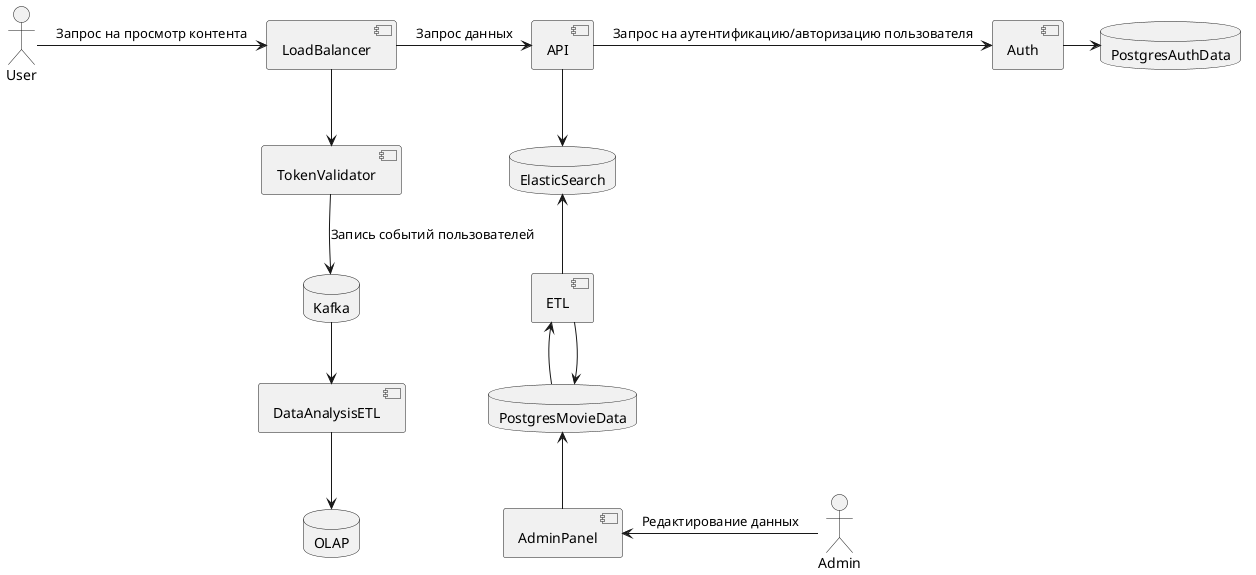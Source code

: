 @startuml

skinparam componentStyle uml2
actor User
actor Admin
database PostgresMovieData
database PostgresAuthData
database ElasticSearch
database OLAP
database Kafka
component AdminPanel
component LoadBalancer
component TokenValidator
component API
component Auth
component ETL
component DataAnalysisETL

User -right-> LoadBalancer: Запрос на просмотр контента
LoadBalancer -right-> API: Запрос данных
API -right-> Auth: Запрос на аутентификацию/авторизацию пользователя
LoadBalancer -down-> TokenValidator
TokenValidator -down-> Kafka : Запись событий пользователей
Kafka -down-> DataAnalysisETL
DataAnalysisETL -down->OLAP
API -down-> ElasticSearch
Auth -right-> PostgresAuthData
PostgresMovieData -up-> ETL
ETL -down-> PostgresMovieData
ETL -up-> ElasticSearch
Admin -left-> AdminPanel: Редактирование данных
AdminPanel -up-> PostgresMovieData

@enduml
